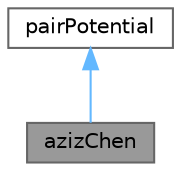 digraph "azizChen"
{
 // LATEX_PDF_SIZE
  bgcolor="transparent";
  edge [fontname=Helvetica,fontsize=10,labelfontname=Helvetica,labelfontsize=10];
  node [fontname=Helvetica,fontsize=10,shape=box,height=0.2,width=0.4];
  Node1 [id="Node000001",label="azizChen",height=0.2,width=0.4,color="gray40", fillcolor="grey60", style="filled", fontcolor="black",tooltip="Reference:"];
  Node2 -> Node1 [id="edge1_Node000001_Node000002",dir="back",color="steelblue1",style="solid",tooltip=" "];
  Node2 [id="Node000002",label="pairPotential",height=0.2,width=0.4,color="gray40", fillcolor="white", style="filled",URL="$classFoam_1_1pairPotential.html",tooltip=" "];
}
